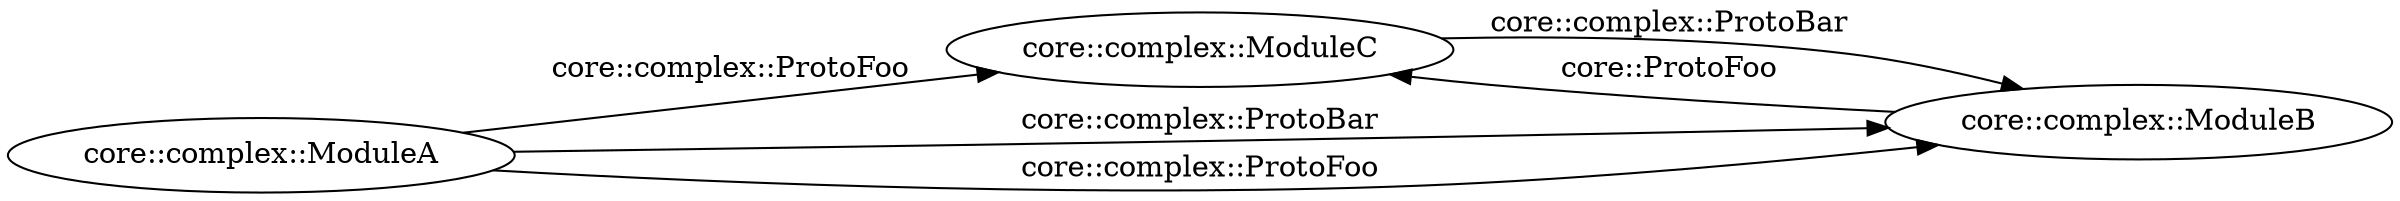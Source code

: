 digraph "Your current OpalPilot configuration" {
	rankdir=LR size="16,10"
	1045971852516879254 [label="core::complex::ModuleC"]
	-7552962962169894380 [label="core::complex::ModuleA"]
	-300445862776623922 [label="core::complex::ModuleB"]
		-7552962962169894380 -> -300445862776623922 [label="core::complex::ProtoBar"]
		-7552962962169894380 -> -300445862776623922 [label="core::complex::ProtoFoo"]
		-7552962962169894380 -> 1045971852516879254 [label="core::complex::ProtoFoo"]
		-300445862776623922 -> 1045971852516879254 [label="core::ProtoFoo"]
		1045971852516879254 -> -300445862776623922 [label="core::complex::ProtoBar"]
}
